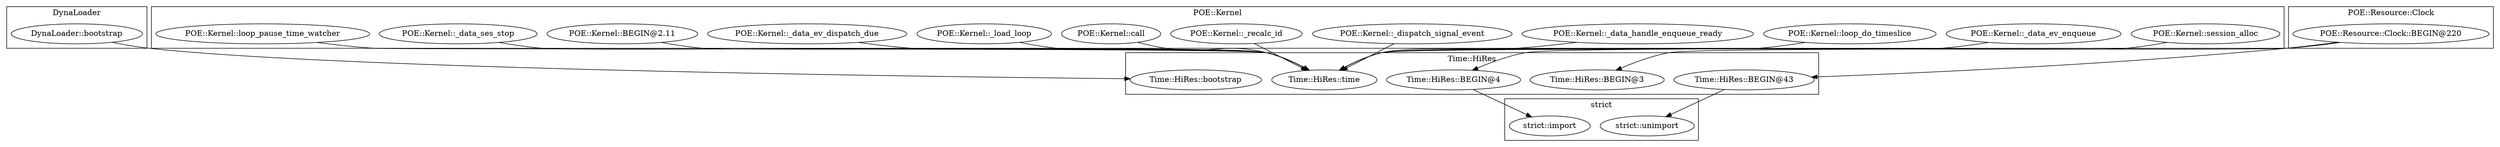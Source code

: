 digraph {
graph [overlap=false]
subgraph cluster_DynaLoader {
	label="DynaLoader";
	"DynaLoader::bootstrap";
}
subgraph cluster_POE_Kernel {
	label="POE::Kernel";
	"POE::Kernel::session_alloc";
	"POE::Kernel::_data_ev_enqueue";
	"POE::Kernel::loop_do_timeslice";
	"POE::Kernel::_data_handle_enqueue_ready";
	"POE::Kernel::_dispatch_signal_event";
	"POE::Kernel::_recalc_id";
	"POE::Kernel::call";
	"POE::Kernel::_load_loop";
	"POE::Kernel::_data_ev_dispatch_due";
	"POE::Kernel::BEGIN@2.11";
	"POE::Kernel::_data_ses_stop";
	"POE::Kernel::loop_pause_time_watcher";
}
subgraph cluster_Time_HiRes {
	label="Time::HiRes";
	"Time::HiRes::BEGIN@4";
	"Time::HiRes::time";
	"Time::HiRes::BEGIN@43";
	"Time::HiRes::BEGIN@3";
	"Time::HiRes::bootstrap";
}
subgraph cluster_strict {
	label="strict";
	"strict::import";
	"strict::unimport";
}
subgraph cluster_POE_Resource_Clock {
	label="POE::Resource::Clock";
	"POE::Resource::Clock::BEGIN@220";
}
"Time::HiRes::BEGIN@4" -> "strict::import";
"POE::Resource::Clock::BEGIN@220" -> "Time::HiRes::BEGIN@3";
"POE::Resource::Clock::BEGIN@220" -> "Time::HiRes::BEGIN@43";
"Time::HiRes::BEGIN@43" -> "strict::unimport";
"POE::Kernel::loop_pause_time_watcher" -> "Time::HiRes::time";
"POE::Kernel::BEGIN@2.11" -> "Time::HiRes::time";
"POE::Kernel::_data_ses_stop" -> "Time::HiRes::time";
"POE::Kernel::_data_ev_dispatch_due" -> "Time::HiRes::time";
"POE::Kernel::_load_loop" -> "Time::HiRes::time";
"POE::Kernel::call" -> "Time::HiRes::time";
"POE::Kernel::_recalc_id" -> "Time::HiRes::time";
"POE::Kernel::_dispatch_signal_event" -> "Time::HiRes::time";
"POE::Kernel::loop_do_timeslice" -> "Time::HiRes::time";
"POE::Kernel::_data_handle_enqueue_ready" -> "Time::HiRes::time";
"POE::Kernel::_data_ev_enqueue" -> "Time::HiRes::time";
"POE::Kernel::session_alloc" -> "Time::HiRes::time";
"DynaLoader::bootstrap" -> "Time::HiRes::bootstrap";
"POE::Resource::Clock::BEGIN@220" -> "Time::HiRes::BEGIN@4";
}
